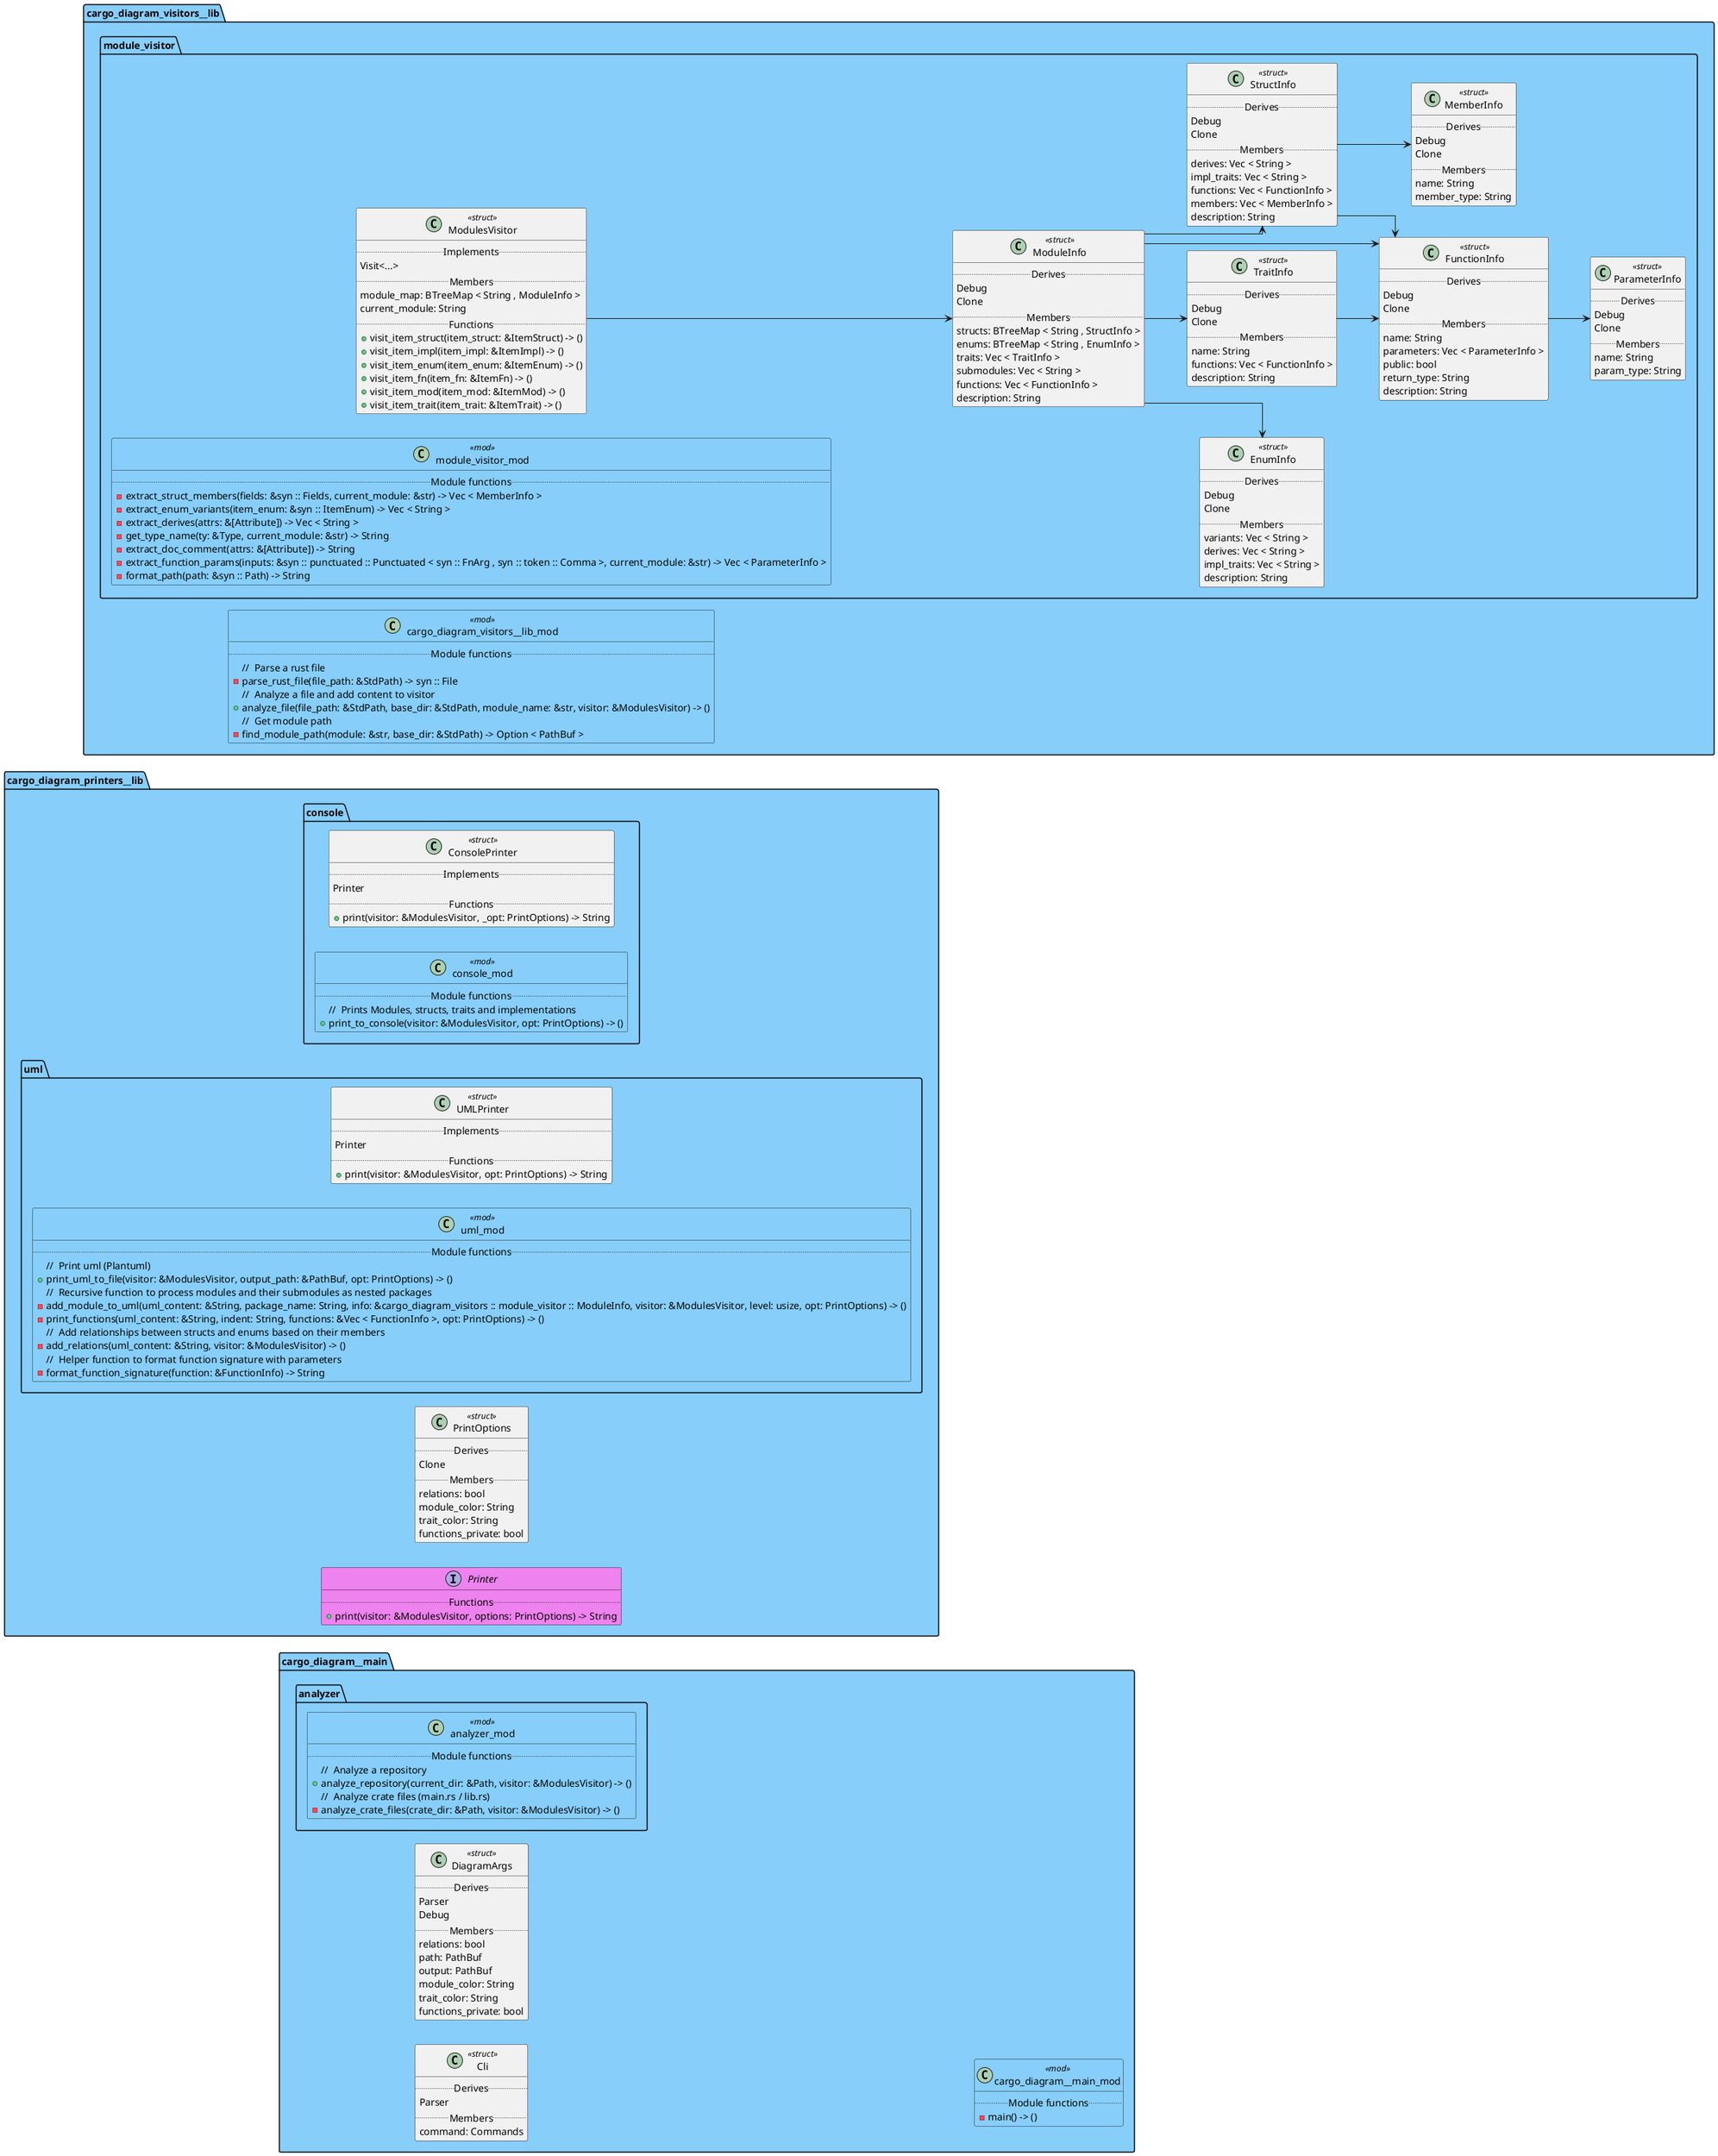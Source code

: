 @startuml
left to right direction
skinparam lineType ortho
package cargo_diagram__main #lightskyblue {
  class cargo_diagram__main::Cli as "Cli" <<struct>> {
    .. Derives ..
    Parser
    .. Members ..
    command: Commands
  }
  class cargo_diagram__main::DiagramArgs as "DiagramArgs" <<struct>> {
    '  Creates diagrams about your crate
    .. Derives ..
    Parser
    Debug
    .. Members ..
    relations: bool
    path: PathBuf
    output: PathBuf
    module_color: String
    trait_color: String
    functions_private: bool
  }
  class cargo_diagram__main_mod <<mod>> #lightskyblue {
    .. Module functions ..
    - main() -> ()
  }
  package analyzer #lightskyblue {
    class analyzer_mod <<mod>> #lightskyblue {
      .. Module functions ..
      //  Analyze a repository
      + analyze_repository(current_dir: &Path, visitor: &ModulesVisitor) -> ()
      //  Analyze crate files (main.rs / lib.rs)
      - analyze_crate_files(crate_dir: &Path, visitor: &ModulesVisitor) -> ()
    }
  }
}
package cargo_diagram_printers__lib #lightskyblue {
  class cargo_diagram_printers__lib::PrintOptions as "PrintOptions" <<struct>> {
    .. Derives ..
    Clone
    .. Members ..
    relations: bool
    module_color: String
    trait_color: String
    functions_private: bool
  }
  interface cargo_diagram_printers__lib::Printer as "Printer" #violet {
    .. Functions ..
    + print(visitor: &ModulesVisitor, options: PrintOptions) -> String
  }
  package console #lightskyblue {
    class console::ConsolePrinter as "ConsolePrinter" <<struct>> {
      .. Implements ..
      Printer
      .. Functions ..
      + print(visitor: &ModulesVisitor, _opt: PrintOptions) -> String
    }
    class console_mod <<mod>> #lightskyblue {
      .. Module functions ..
      //  Prints Modules, structs, traits and implementations
      + print_to_console(visitor: &ModulesVisitor, opt: PrintOptions) -> ()
    }
  }
  package uml #lightskyblue {
    class uml::UMLPrinter as "UMLPrinter" <<struct>> {
      .. Implements ..
      Printer
      .. Functions ..
      + print(visitor: &ModulesVisitor, opt: PrintOptions) -> String
    }
    class uml_mod <<mod>> #lightskyblue {
      .. Module functions ..
      //  Print uml (Plantuml)
      + print_uml_to_file(visitor: &ModulesVisitor, output_path: &PathBuf, opt: PrintOptions) -> ()
      //  Recursive function to process modules and their submodules as nested packages
      - add_module_to_uml(uml_content: &String, package_name: String, info: &cargo_diagram_visitors :: module_visitor :: ModuleInfo, visitor: &ModulesVisitor, level: usize, opt: PrintOptions) -> ()
      - print_functions(uml_content: &String, indent: String, functions: &Vec < FunctionInfo >, opt: PrintOptions) -> ()
      //  Add relationships between structs and enums based on their members
      - add_relations(uml_content: &String, visitor: &ModulesVisitor) -> ()
      //  Helper function to format function signature with parameters
      - format_function_signature(function: &FunctionInfo) -> String
    }
  }
}
package cargo_diagram_visitors__lib #lightskyblue {
  class cargo_diagram_visitors__lib_mod <<mod>> #lightskyblue {
    .. Module functions ..
    //  Parse a rust file
    - parse_rust_file(file_path: &StdPath) -> syn :: File
    //  Analyze a file and add content to visitor
    + analyze_file(file_path: &StdPath, base_dir: &StdPath, module_name: &str, visitor: &ModulesVisitor) -> ()
    //  Get module path
    - find_module_path(module: &str, base_dir: &StdPath) -> Option < PathBuf >
  }
  package module_visitor #lightskyblue {
    class module_visitor::EnumInfo as "EnumInfo" <<struct>> {
      .. Derives ..
      Debug
      Clone
      .. Members ..
      variants: Vec < String >
      derives: Vec < String >
      impl_traits: Vec < String >
      description: String
    }
    class module_visitor::FunctionInfo as "FunctionInfo" <<struct>> {
      .. Derives ..
      Debug
      Clone
      .. Members ..
      name: String
      parameters: Vec < ParameterInfo >
      public: bool
      return_type: String
      description: String
    }
    class module_visitor::MemberInfo as "MemberInfo" <<struct>> {
      .. Derives ..
      Debug
      Clone
      .. Members ..
      name: String
      member_type: String
    }
    class module_visitor::ModuleInfo as "ModuleInfo" <<struct>> {
      .. Derives ..
      Debug
      Clone
      .. Members ..
      structs: BTreeMap < String , StructInfo >
      enums: BTreeMap < String , EnumInfo >
      traits: Vec < TraitInfo >
      submodules: Vec < String >
      functions: Vec < FunctionInfo >
      description: String
    }
    class module_visitor::ModulesVisitor as "ModulesVisitor" <<struct>> {
      .. Implements ..
      Visit<...>
      .. Members ..
      module_map: BTreeMap < String , ModuleInfo >
      current_module: String
      .. Functions ..
      + visit_item_struct(item_struct: &ItemStruct) -> ()
      + visit_item_impl(item_impl: &ItemImpl) -> ()
      + visit_item_enum(item_enum: &ItemEnum) -> ()
      + visit_item_fn(item_fn: &ItemFn) -> ()
      + visit_item_mod(item_mod: &ItemMod) -> ()
      + visit_item_trait(item_trait: &ItemTrait) -> ()
    }
    class module_visitor::ParameterInfo as "ParameterInfo" <<struct>> {
      .. Derives ..
      Debug
      Clone
      .. Members ..
      name: String
      param_type: String
    }
    class module_visitor::StructInfo as "StructInfo" <<struct>> {
      .. Derives ..
      Debug
      Clone
      .. Members ..
      derives: Vec < String >
      impl_traits: Vec < String >
      functions: Vec < FunctionInfo >
      members: Vec < MemberInfo >
      description: String
    }
    class module_visitor::TraitInfo as "TraitInfo" <<struct>> {
      .. Derives ..
      Debug
      Clone
      .. Members ..
      name: String
      functions: Vec < FunctionInfo >
      description: String
    }
    class module_visitor_mod <<mod>> #lightskyblue {
      .. Module functions ..
      - extract_struct_members(fields: &syn :: Fields, current_module: &str) -> Vec < MemberInfo >
      - extract_enum_variants(item_enum: &syn :: ItemEnum) -> Vec < String >
      - extract_derives(attrs: &[Attribute]) -> Vec < String >
      - get_type_name(ty: &Type, current_module: &str) -> String
      - extract_doc_comment(attrs: &[Attribute]) -> String
      - extract_function_params(inputs: &syn :: punctuated :: Punctuated < syn :: FnArg , syn :: token :: Comma >, current_module: &str) -> Vec < ParameterInfo >
      - format_path(path: &syn :: Path) -> String
    }
  }
}
module_visitor::FunctionInfo --> module_visitor::ParameterInfo
module_visitor::ModuleInfo --> module_visitor::StructInfo
module_visitor::ModuleInfo --> module_visitor::EnumInfo
module_visitor::ModuleInfo --> module_visitor::TraitInfo
module_visitor::ModuleInfo --> module_visitor::FunctionInfo
module_visitor::ModulesVisitor --> module_visitor::ModuleInfo
module_visitor::StructInfo --> module_visitor::FunctionInfo
module_visitor::StructInfo --> module_visitor::MemberInfo
module_visitor::TraitInfo --> module_visitor::FunctionInfo
@enduml

